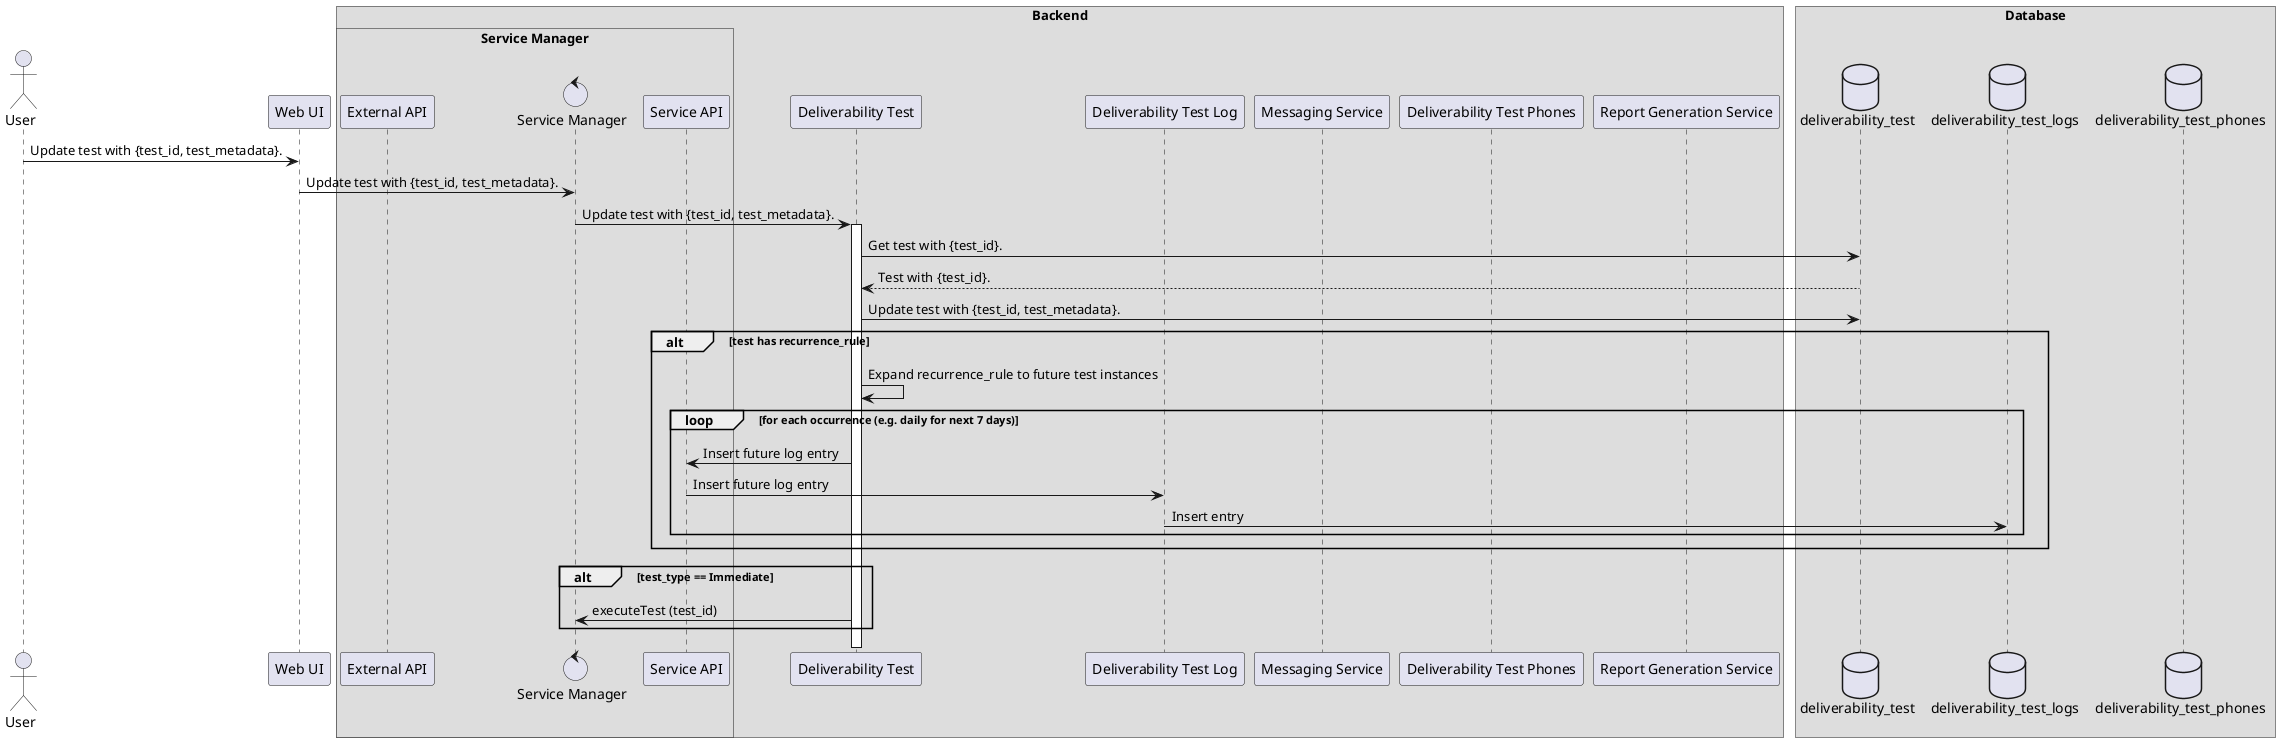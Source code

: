 @startuml
!pragma teoz true
/'Defines the protocol when a user updates a test. Three different implementations are shown, witht'/
/'author: Luvai Cutlerywala <luvaidc@gmail.com>'/

/'Define the actors and participants.'/
actor User as user
    participant "Web UI" as web_ui

box Backend
box Service Manager
participant "External API" as ext
control "Service Manager" as service_manager
participant "Service API" as api
end box
    participant "Deliverability Test" as deliverability_test
    participant "Deliverability Test Log" as deliverability_test_log
    participant "Messaging Service" as messenger
    participant "Deliverability Test Phones" as deliverability_test_phones
    participant "Report Generation Service" as report_generator
end box

box Database
    database deliverability_test as dt
    database deliverability_test_logs as dtl
    database deliverability_test_phones as dtp
end box

user -> web_ui: Update test with {test_id, test_metadata}.
web_ui -> service_manager: Update test with {test_id, test_metadata}.
service_manager -> deliverability_test: Update test with {test_id, test_metadata}.
activate deliverability_test
deliverability_test -> dt: Get test with {test_id}.
dt --> deliverability_test: Test with {test_id}.
deliverability_test -> dt: Update test with {test_id, test_metadata}.
alt test has recurrence_rule
    deliverability_test -> deliverability_test: Expand recurrence_rule to future test instances
    loop for each occurrence (e.g. daily for next 7 days)
        deliverability_test -> api: Insert future log entry
        api -> deliverability_test_log: Insert future log entry
        deliverability_test_log -> dtl: Insert entry
    end loop
end

alt test_type == Immediate
    deliverability_test -> service_manager : executeTest (test_id)
end
deactivate deliverability_test

@enduml
